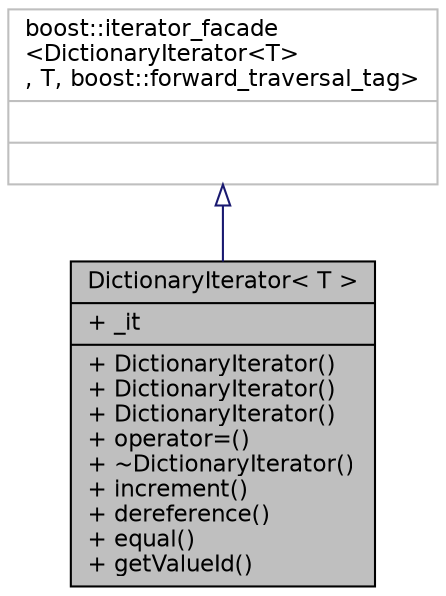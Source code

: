 digraph "DictionaryIterator&lt; T &gt;"
{
  edge [fontname="Helvetica",fontsize="11",labelfontname="Helvetica",labelfontsize="11"];
  node [fontname="Helvetica",fontsize="11",shape=record];
  Node1 [label="{DictionaryIterator\< T \>\n|+ _it\l|+ DictionaryIterator()\l+ DictionaryIterator()\l+ DictionaryIterator()\l+ operator=()\l+ ~DictionaryIterator()\l+ increment()\l+ dereference()\l+ equal()\l+ getValueId()\l}",height=0.2,width=0.4,color="black", fillcolor="grey75", style="filled" fontcolor="black"];
  Node2 -> Node1 [dir="back",color="midnightblue",fontsize="11",style="solid",arrowtail="onormal",fontname="Helvetica"];
  Node2 [label="{boost::iterator_facade\l\<DictionaryIterator\<T\>\l, T, boost::forward_traversal_tag\>\n||}",height=0.2,width=0.4,color="grey75", fillcolor="white", style="filled"];
}
